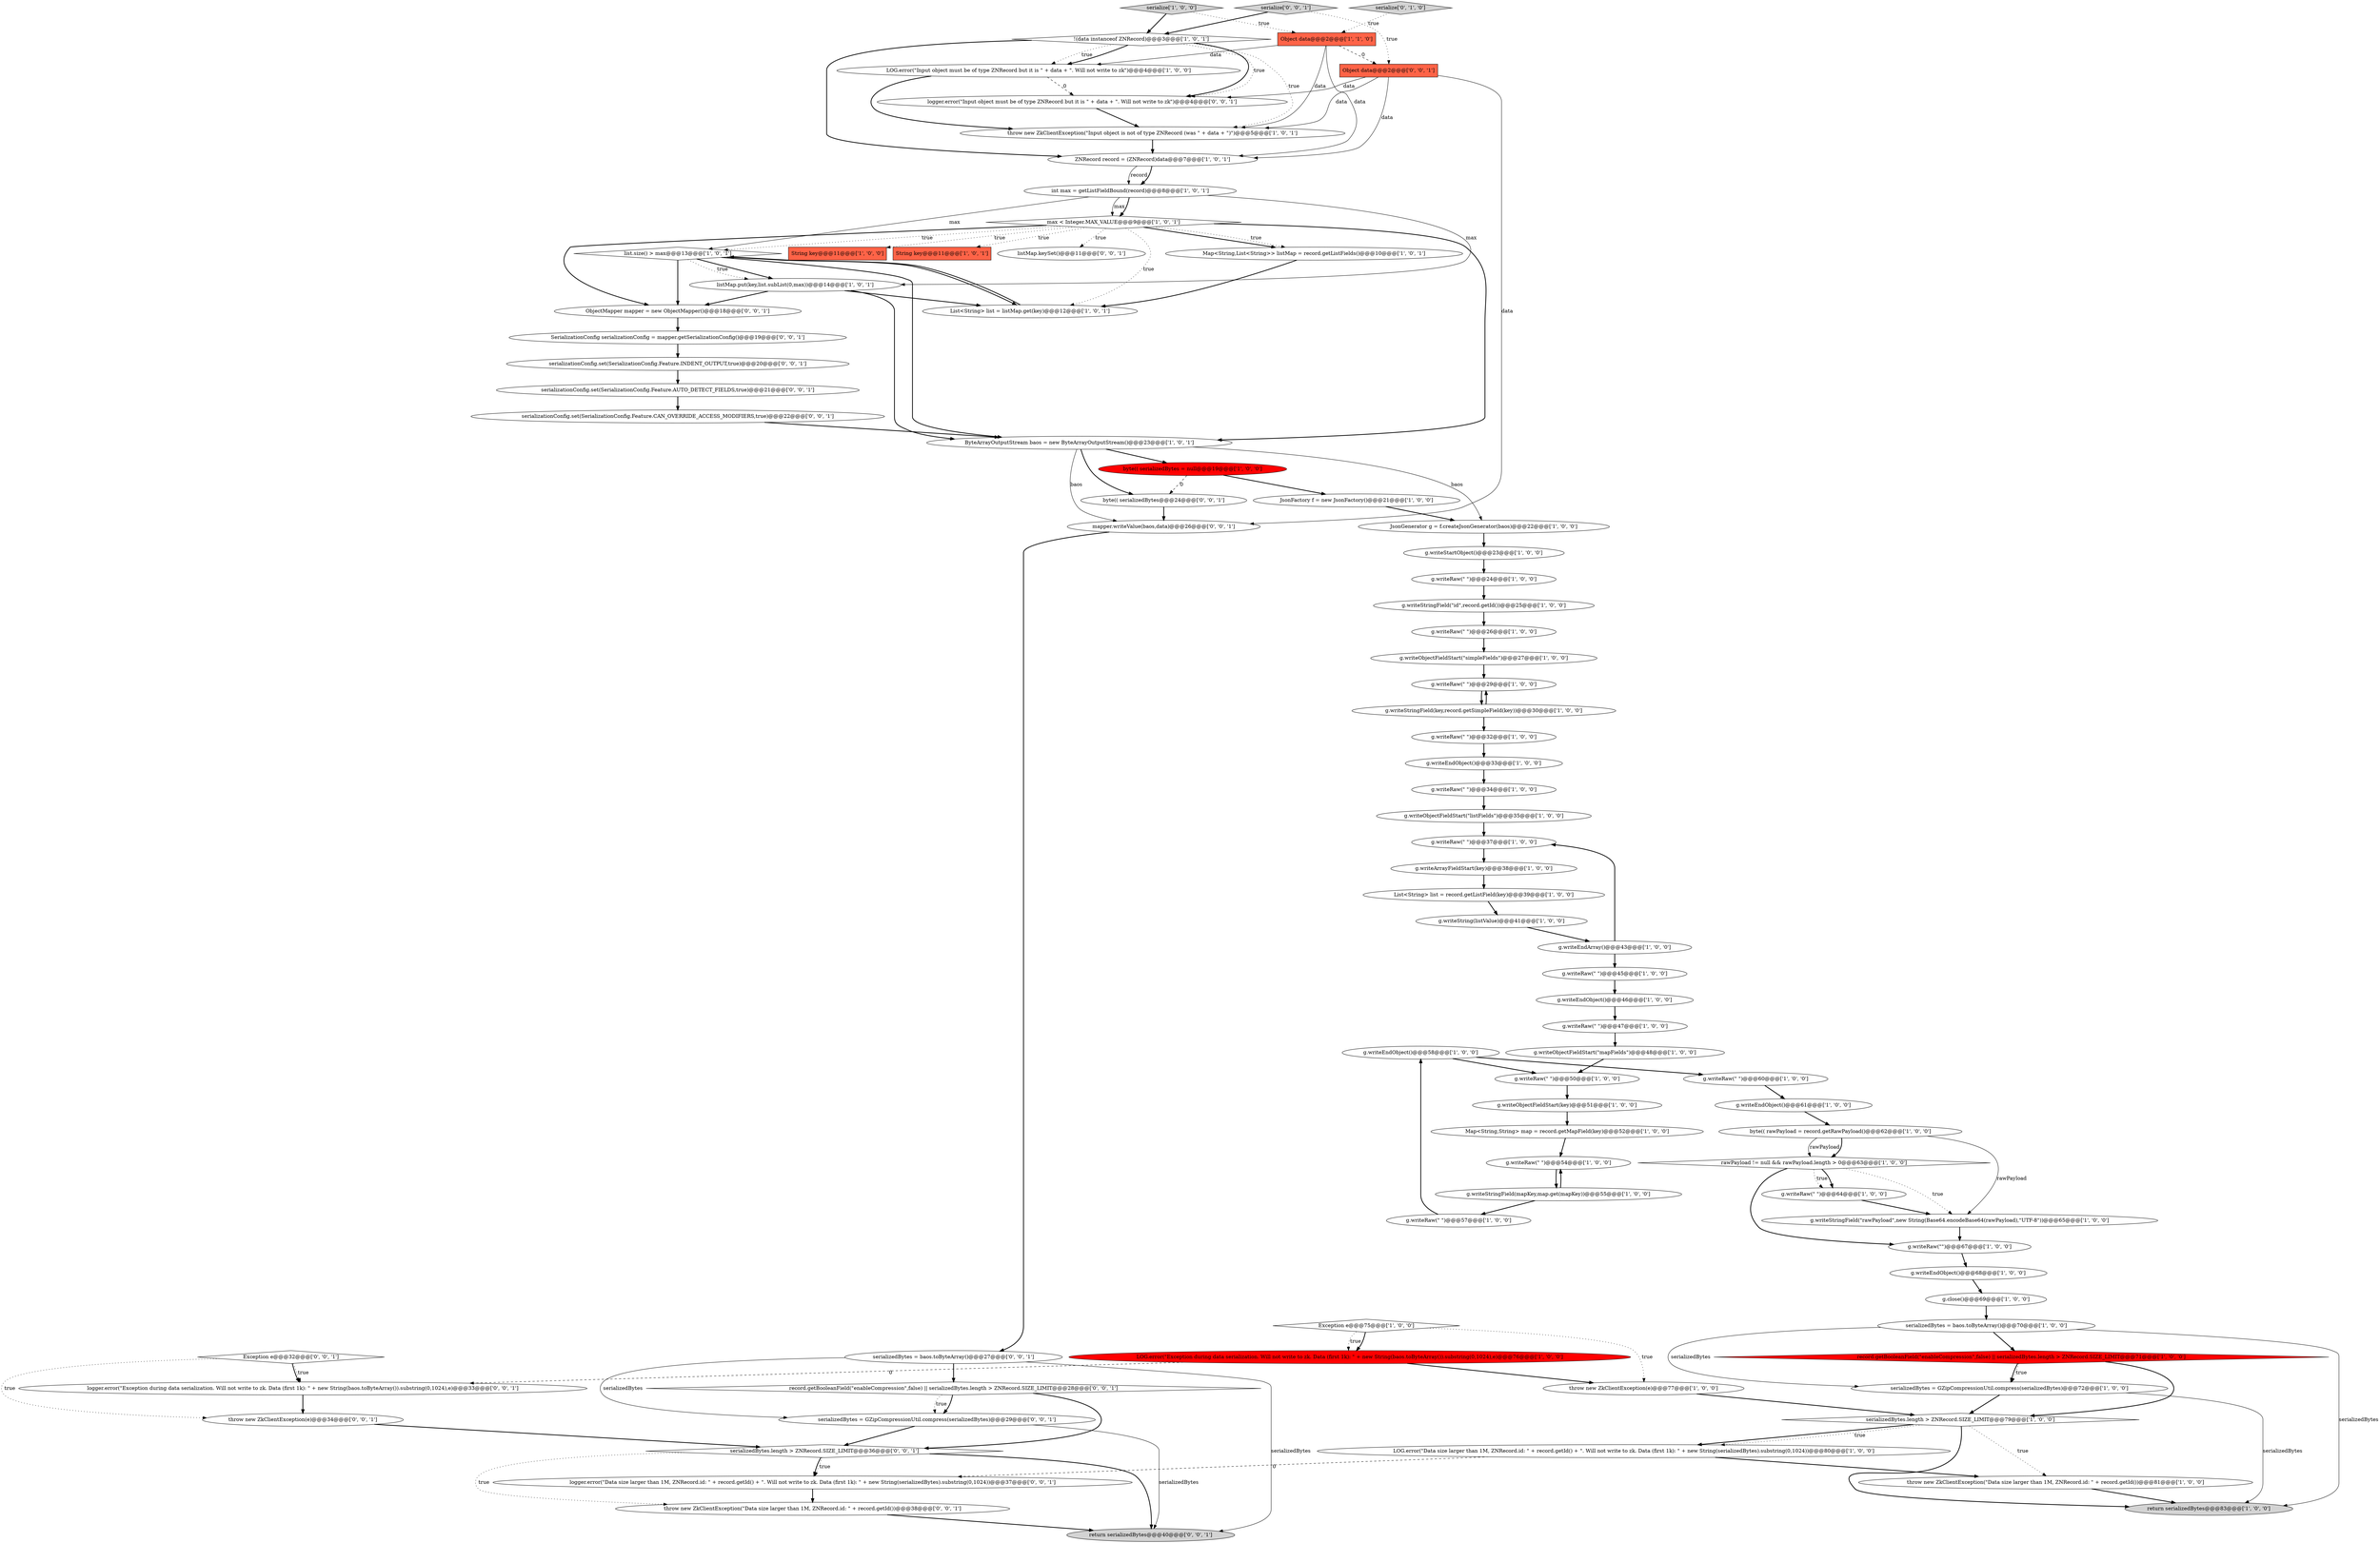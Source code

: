 digraph {
8 [style = filled, label = "g.writeEndObject()@@@58@@@['1', '0', '0']", fillcolor = white, shape = ellipse image = "AAA0AAABBB1BBB"];
23 [style = filled, label = "List<String> list = record.getListField(key)@@@39@@@['1', '0', '0']", fillcolor = white, shape = ellipse image = "AAA0AAABBB1BBB"];
30 [style = filled, label = "g.writeRaw(\"\")@@@67@@@['1', '0', '0']", fillcolor = white, shape = ellipse image = "AAA0AAABBB1BBB"];
7 [style = filled, label = "g.writeStringField(\"id\",record.getId())@@@25@@@['1', '0', '0']", fillcolor = white, shape = ellipse image = "AAA0AAABBB1BBB"];
68 [style = filled, label = "return serializedBytes@@@40@@@['0', '0', '1']", fillcolor = lightgray, shape = ellipse image = "AAA0AAABBB3BBB"];
11 [style = filled, label = "g.writeStringField(key,record.getSimpleField(key))@@@30@@@['1', '0', '0']", fillcolor = white, shape = ellipse image = "AAA0AAABBB1BBB"];
45 [style = filled, label = "JsonFactory f = new JsonFactory()@@@21@@@['1', '0', '0']", fillcolor = white, shape = ellipse image = "AAA0AAABBB1BBB"];
50 [style = filled, label = "g.writeObjectFieldStart(\"simpleFields\")@@@27@@@['1', '0', '0']", fillcolor = white, shape = ellipse image = "AAA0AAABBB1BBB"];
70 [style = filled, label = "record.getBooleanField(\"enableCompression\",false) || serializedBytes.length > ZNRecord.SIZE_LIMIT@@@28@@@['0', '0', '1']", fillcolor = white, shape = diamond image = "AAA0AAABBB3BBB"];
17 [style = filled, label = "List<String> list = listMap.get(key)@@@12@@@['1', '0', '1']", fillcolor = white, shape = ellipse image = "AAA0AAABBB1BBB"];
82 [style = filled, label = "serialize['0', '0', '1']", fillcolor = lightgray, shape = diamond image = "AAA0AAABBB3BBB"];
19 [style = filled, label = "rawPayload != null && rawPayload.length > 0@@@63@@@['1', '0', '0']", fillcolor = white, shape = diamond image = "AAA0AAABBB1BBB"];
12 [style = filled, label = "String key@@@11@@@['1', '0', '0']", fillcolor = tomato, shape = box image = "AAA0AAABBB1BBB"];
85 [style = filled, label = "logger.error(\"Data size larger than 1M, ZNRecord.id: \" + record.getId() + \". Will not write to zk. Data (first 1k): \" + new String(serializedBytes).substring(0,1024))@@@37@@@['0', '0', '1']", fillcolor = white, shape = ellipse image = "AAA0AAABBB3BBB"];
10 [style = filled, label = "g.writeEndObject()@@@33@@@['1', '0', '0']", fillcolor = white, shape = ellipse image = "AAA0AAABBB1BBB"];
33 [style = filled, label = "list.size() > max@@@13@@@['1', '0', '1']", fillcolor = white, shape = diamond image = "AAA0AAABBB1BBB"];
25 [style = filled, label = "g.writeObjectFieldStart(key)@@@51@@@['1', '0', '0']", fillcolor = white, shape = ellipse image = "AAA0AAABBB1BBB"];
41 [style = filled, label = "Map<String,List<String>> listMap = record.getListFields()@@@10@@@['1', '0', '1']", fillcolor = white, shape = ellipse image = "AAA0AAABBB1BBB"];
3 [style = filled, label = "g.writeRaw(\" \")@@@45@@@['1', '0', '0']", fillcolor = white, shape = ellipse image = "AAA0AAABBB1BBB"];
69 [style = filled, label = "serializedBytes = GZipCompressionUtil.compress(serializedBytes)@@@29@@@['0', '0', '1']", fillcolor = white, shape = ellipse image = "AAA0AAABBB3BBB"];
9 [style = filled, label = "ByteArrayOutputStream baos = new ByteArrayOutputStream()@@@23@@@['1', '0', '1']", fillcolor = white, shape = ellipse image = "AAA0AAABBB1BBB"];
38 [style = filled, label = "g.writeRaw(\" \")@@@26@@@['1', '0', '0']", fillcolor = white, shape = ellipse image = "AAA0AAABBB1BBB"];
76 [style = filled, label = "serializedBytes = baos.toByteArray()@@@27@@@['0', '0', '1']", fillcolor = white, shape = ellipse image = "AAA0AAABBB3BBB"];
65 [style = filled, label = "Exception e@@@32@@@['0', '0', '1']", fillcolor = white, shape = diamond image = "AAA0AAABBB3BBB"];
59 [style = filled, label = "g.writeObjectFieldStart(\"mapFields\")@@@48@@@['1', '0', '0']", fillcolor = white, shape = ellipse image = "AAA0AAABBB1BBB"];
34 [style = filled, label = "int max = getListFieldBound(record)@@@8@@@['1', '0', '1']", fillcolor = white, shape = ellipse image = "AAA0AAABBB1BBB"];
47 [style = filled, label = "String key@@@11@@@['1', '0', '1']", fillcolor = tomato, shape = box image = "AAA0AAABBB1BBB"];
14 [style = filled, label = "serializedBytes.length > ZNRecord.SIZE_LIMIT@@@79@@@['1', '0', '0']", fillcolor = white, shape = diamond image = "AAA0AAABBB1BBB"];
26 [style = filled, label = "g.writeRaw(\" \")@@@54@@@['1', '0', '0']", fillcolor = white, shape = ellipse image = "AAA0AAABBB1BBB"];
43 [style = filled, label = "g.writeStringField(\"rawPayload\",new String(Base64.encodeBase64(rawPayload),\"UTF-8\"))@@@65@@@['1', '0', '0']", fillcolor = white, shape = ellipse image = "AAA0AAABBB1BBB"];
55 [style = filled, label = "g.writeString(listValue)@@@41@@@['1', '0', '0']", fillcolor = white, shape = ellipse image = "AAA0AAABBB1BBB"];
13 [style = filled, label = "serializedBytes = baos.toByteArray()@@@70@@@['1', '0', '0']", fillcolor = white, shape = ellipse image = "AAA0AAABBB1BBB"];
67 [style = filled, label = "ObjectMapper mapper = new ObjectMapper()@@@18@@@['0', '0', '1']", fillcolor = white, shape = ellipse image = "AAA0AAABBB3BBB"];
31 [style = filled, label = "g.writeObjectFieldStart(\"listFields\")@@@35@@@['1', '0', '0']", fillcolor = white, shape = ellipse image = "AAA0AAABBB1BBB"];
73 [style = filled, label = "logger.error(\"Input object must be of type ZNRecord but it is \" + data + \". Will not write to zk\")@@@4@@@['0', '0', '1']", fillcolor = white, shape = ellipse image = "AAA0AAABBB3BBB"];
66 [style = filled, label = "serializationConfig.set(SerializationConfig.Feature.CAN_OVERRIDE_ACCESS_MODIFIERS,true)@@@22@@@['0', '0', '1']", fillcolor = white, shape = ellipse image = "AAA0AAABBB3BBB"];
15 [style = filled, label = "LOG.error(\"Data size larger than 1M, ZNRecord.id: \" + record.getId() + \". Will not write to zk. Data (first 1k): \" + new String(serializedBytes).substring(0,1024))@@@80@@@['1', '0', '0']", fillcolor = white, shape = ellipse image = "AAA0AAABBB1BBB"];
27 [style = filled, label = "record.getBooleanField(\"enableCompression\",false) || serializedBytes.length > ZNRecord.SIZE_LIMIT@@@71@@@['1', '0', '0']", fillcolor = red, shape = diamond image = "AAA1AAABBB1BBB"];
4 [style = filled, label = "return serializedBytes@@@83@@@['1', '0', '0']", fillcolor = lightgray, shape = ellipse image = "AAA0AAABBB1BBB"];
21 [style = filled, label = "g.writeArrayFieldStart(key)@@@38@@@['1', '0', '0']", fillcolor = white, shape = ellipse image = "AAA0AAABBB1BBB"];
32 [style = filled, label = "JsonGenerator g = f.createJsonGenerator(baos)@@@22@@@['1', '0', '0']", fillcolor = white, shape = ellipse image = "AAA0AAABBB1BBB"];
49 [style = filled, label = "g.writeEndObject()@@@68@@@['1', '0', '0']", fillcolor = white, shape = ellipse image = "AAA0AAABBB1BBB"];
20 [style = filled, label = "g.writeRaw(\" \")@@@29@@@['1', '0', '0']", fillcolor = white, shape = ellipse image = "AAA0AAABBB1BBB"];
71 [style = filled, label = "listMap.keySet()@@@11@@@['0', '0', '1']", fillcolor = white, shape = ellipse image = "AAA0AAABBB3BBB"];
74 [style = filled, label = "throw new ZkClientException(\"Data size larger than 1M, ZNRecord.id: \" + record.getId())@@@38@@@['0', '0', '1']", fillcolor = white, shape = ellipse image = "AAA0AAABBB3BBB"];
24 [style = filled, label = "g.writeRaw(\" \")@@@60@@@['1', '0', '0']", fillcolor = white, shape = ellipse image = "AAA0AAABBB1BBB"];
44 [style = filled, label = "!(data instanceof ZNRecord)@@@3@@@['1', '0', '1']", fillcolor = white, shape = diamond image = "AAA0AAABBB1BBB"];
16 [style = filled, label = "throw new ZkClientException(\"Input object is not of type ZNRecord (was \" + data + \")\")@@@5@@@['1', '0', '1']", fillcolor = white, shape = ellipse image = "AAA0AAABBB1BBB"];
48 [style = filled, label = "g.writeStringField(mapKey,map.get(mapKey))@@@55@@@['1', '0', '0']", fillcolor = white, shape = ellipse image = "AAA0AAABBB1BBB"];
79 [style = filled, label = "SerializationConfig serializationConfig = mapper.getSerializationConfig()@@@19@@@['0', '0', '1']", fillcolor = white, shape = ellipse image = "AAA0AAABBB3BBB"];
18 [style = filled, label = "g.writeEndArray()@@@43@@@['1', '0', '0']", fillcolor = white, shape = ellipse image = "AAA0AAABBB1BBB"];
5 [style = filled, label = "Object data@@@2@@@['1', '1', '0']", fillcolor = tomato, shape = box image = "AAA0AAABBB1BBB"];
54 [style = filled, label = "serializedBytes = GZipCompressionUtil.compress(serializedBytes)@@@72@@@['1', '0', '0']", fillcolor = white, shape = ellipse image = "AAA0AAABBB1BBB"];
84 [style = filled, label = "serializedBytes.length > ZNRecord.SIZE_LIMIT@@@36@@@['0', '0', '1']", fillcolor = white, shape = diamond image = "AAA0AAABBB3BBB"];
22 [style = filled, label = "LOG.error(\"Exception during data serialization. Will not write to zk. Data (first 1k): \" + new String(baos.toByteArray()).substring(0,1024),e)@@@76@@@['1', '0', '0']", fillcolor = red, shape = ellipse image = "AAA1AAABBB1BBB"];
42 [style = filled, label = "throw new ZkClientException(e)@@@77@@@['1', '0', '0']", fillcolor = white, shape = ellipse image = "AAA0AAABBB1BBB"];
57 [style = filled, label = "Map<String,String> map = record.getMapField(key)@@@52@@@['1', '0', '0']", fillcolor = white, shape = ellipse image = "AAA0AAABBB1BBB"];
81 [style = filled, label = "serializationConfig.set(SerializationConfig.Feature.AUTO_DETECT_FIELDS,true)@@@21@@@['0', '0', '1']", fillcolor = white, shape = ellipse image = "AAA0AAABBB3BBB"];
80 [style = filled, label = "throw new ZkClientException(e)@@@34@@@['0', '0', '1']", fillcolor = white, shape = ellipse image = "AAA0AAABBB3BBB"];
29 [style = filled, label = "g.writeRaw(\" \")@@@50@@@['1', '0', '0']", fillcolor = white, shape = ellipse image = "AAA0AAABBB1BBB"];
46 [style = filled, label = "g.close()@@@69@@@['1', '0', '0']", fillcolor = white, shape = ellipse image = "AAA0AAABBB1BBB"];
1 [style = filled, label = "throw new ZkClientException(\"Data size larger than 1M, ZNRecord.id: \" + record.getId())@@@81@@@['1', '0', '0']", fillcolor = white, shape = ellipse image = "AAA0AAABBB1BBB"];
6 [style = filled, label = "ZNRecord record = (ZNRecord)data@@@7@@@['1', '0', '1']", fillcolor = white, shape = ellipse image = "AAA0AAABBB1BBB"];
60 [style = filled, label = "g.writeRaw(\" \")@@@34@@@['1', '0', '0']", fillcolor = white, shape = ellipse image = "AAA0AAABBB1BBB"];
62 [style = filled, label = "g.writeEndObject()@@@46@@@['1', '0', '0']", fillcolor = white, shape = ellipse image = "AAA0AAABBB1BBB"];
83 [style = filled, label = "Object data@@@2@@@['0', '0', '1']", fillcolor = tomato, shape = box image = "AAA0AAABBB3BBB"];
37 [style = filled, label = "g.writeRaw(\" \")@@@47@@@['1', '0', '0']", fillcolor = white, shape = ellipse image = "AAA0AAABBB1BBB"];
0 [style = filled, label = "LOG.error(\"Input object must be of type ZNRecord but it is \" + data + \". Will not write to zk\")@@@4@@@['1', '0', '0']", fillcolor = white, shape = ellipse image = "AAA0AAABBB1BBB"];
40 [style = filled, label = "g.writeRaw(\" \")@@@24@@@['1', '0', '0']", fillcolor = white, shape = ellipse image = "AAA0AAABBB1BBB"];
2 [style = filled, label = "g.writeRaw(\" \")@@@57@@@['1', '0', '0']", fillcolor = white, shape = ellipse image = "AAA0AAABBB1BBB"];
78 [style = filled, label = "byte(( serializedBytes@@@24@@@['0', '0', '1']", fillcolor = white, shape = ellipse image = "AAA0AAABBB3BBB"];
28 [style = filled, label = "byte(( serializedBytes = null@@@19@@@['1', '0', '0']", fillcolor = red, shape = ellipse image = "AAA1AAABBB1BBB"];
64 [style = filled, label = "serialize['0', '1', '0']", fillcolor = lightgray, shape = diamond image = "AAA0AAABBB2BBB"];
35 [style = filled, label = "max < Integer.MAX_VALUE@@@9@@@['1', '0', '1']", fillcolor = white, shape = diamond image = "AAA0AAABBB1BBB"];
72 [style = filled, label = "serializationConfig.set(SerializationConfig.Feature.INDENT_OUTPUT,true)@@@20@@@['0', '0', '1']", fillcolor = white, shape = ellipse image = "AAA0AAABBB3BBB"];
63 [style = filled, label = "g.writeRaw(\" \")@@@32@@@['1', '0', '0']", fillcolor = white, shape = ellipse image = "AAA0AAABBB1BBB"];
53 [style = filled, label = "g.writeEndObject()@@@61@@@['1', '0', '0']", fillcolor = white, shape = ellipse image = "AAA0AAABBB1BBB"];
77 [style = filled, label = "mapper.writeValue(baos,data)@@@26@@@['0', '0', '1']", fillcolor = white, shape = ellipse image = "AAA0AAABBB3BBB"];
61 [style = filled, label = "Exception e@@@75@@@['1', '0', '0']", fillcolor = white, shape = diamond image = "AAA0AAABBB1BBB"];
75 [style = filled, label = "logger.error(\"Exception during data serialization. Will not write to zk. Data (first 1k): \" + new String(baos.toByteArray()).substring(0,1024),e)@@@33@@@['0', '0', '1']", fillcolor = white, shape = ellipse image = "AAA0AAABBB3BBB"];
52 [style = filled, label = "g.writeRaw(\" \")@@@64@@@['1', '0', '0']", fillcolor = white, shape = ellipse image = "AAA0AAABBB1BBB"];
51 [style = filled, label = "g.writeStartObject()@@@23@@@['1', '0', '0']", fillcolor = white, shape = ellipse image = "AAA0AAABBB1BBB"];
58 [style = filled, label = "g.writeRaw(\" \")@@@37@@@['1', '0', '0']", fillcolor = white, shape = ellipse image = "AAA0AAABBB1BBB"];
39 [style = filled, label = "serialize['1', '0', '0']", fillcolor = lightgray, shape = diamond image = "AAA0AAABBB1BBB"];
56 [style = filled, label = "byte(( rawPayload = record.getRawPayload()@@@62@@@['1', '0', '0']", fillcolor = white, shape = ellipse image = "AAA0AAABBB1BBB"];
36 [style = filled, label = "listMap.put(key,list.subList(0,max))@@@14@@@['1', '0', '1']", fillcolor = white, shape = ellipse image = "AAA0AAABBB1BBB"];
13->54 [style = solid, label="serializedBytes"];
18->3 [style = bold, label=""];
70->69 [style = bold, label=""];
80->84 [style = bold, label=""];
46->13 [style = bold, label=""];
35->41 [style = bold, label=""];
9->77 [style = solid, label="baos"];
30->49 [style = bold, label=""];
65->75 [style = dotted, label="true"];
35->12 [style = dotted, label="true"];
35->71 [style = dotted, label="true"];
70->69 [style = dotted, label="true"];
3->62 [style = bold, label=""];
61->22 [style = dotted, label="true"];
38->50 [style = bold, label=""];
61->22 [style = bold, label=""];
81->66 [style = bold, label=""];
65->80 [style = dotted, label="true"];
35->47 [style = dotted, label="true"];
35->67 [style = bold, label=""];
34->36 [style = solid, label="max"];
9->78 [style = bold, label=""];
84->85 [style = dotted, label="true"];
39->5 [style = dotted, label="true"];
36->67 [style = bold, label=""];
36->17 [style = bold, label=""];
24->53 [style = bold, label=""];
28->45 [style = bold, label=""];
25->57 [style = bold, label=""];
64->5 [style = dotted, label="true"];
1->4 [style = bold, label=""];
82->83 [style = dotted, label="true"];
36->9 [style = bold, label=""];
48->2 [style = bold, label=""];
15->85 [style = dashed, label="0"];
73->16 [style = bold, label=""];
44->73 [style = bold, label=""];
34->35 [style = solid, label="max"];
16->6 [style = bold, label=""];
22->75 [style = dashed, label="0"];
0->73 [style = dashed, label="0"];
83->6 [style = solid, label="data"];
65->75 [style = bold, label=""];
35->33 [style = dotted, label="true"];
70->84 [style = bold, label=""];
83->16 [style = solid, label="data"];
76->68 [style = solid, label="serializedBytes"];
6->34 [style = solid, label="record"];
84->68 [style = bold, label=""];
49->46 [style = bold, label=""];
61->42 [style = dotted, label="true"];
33->36 [style = bold, label=""];
60->31 [style = bold, label=""];
27->54 [style = bold, label=""];
53->56 [style = bold, label=""];
14->15 [style = bold, label=""];
14->1 [style = dotted, label="true"];
34->35 [style = bold, label=""];
26->48 [style = bold, label=""];
32->51 [style = bold, label=""];
14->4 [style = bold, label=""];
21->23 [style = bold, label=""];
10->60 [style = bold, label=""];
63->10 [style = bold, label=""];
8->24 [style = bold, label=""];
22->42 [style = bold, label=""];
5->83 [style = dashed, label="0"];
0->16 [style = bold, label=""];
79->72 [style = bold, label=""];
6->34 [style = bold, label=""];
27->14 [style = bold, label=""];
35->9 [style = bold, label=""];
55->18 [style = bold, label=""];
84->74 [style = dotted, label="true"];
54->4 [style = solid, label="serializedBytes"];
57->26 [style = bold, label=""];
45->32 [style = bold, label=""];
33->67 [style = bold, label=""];
44->0 [style = dotted, label="true"];
42->14 [style = bold, label=""];
48->26 [style = bold, label=""];
9->28 [style = bold, label=""];
51->40 [style = bold, label=""];
52->43 [style = bold, label=""];
5->16 [style = solid, label="data"];
13->27 [style = bold, label=""];
69->68 [style = solid, label="serializedBytes"];
72->81 [style = bold, label=""];
18->58 [style = bold, label=""];
66->9 [style = bold, label=""];
5->0 [style = solid, label="data"];
84->85 [style = bold, label=""];
74->68 [style = bold, label=""];
19->43 [style = dotted, label="true"];
35->41 [style = dotted, label="true"];
76->70 [style = bold, label=""];
9->32 [style = solid, label="baos"];
67->79 [style = bold, label=""];
69->84 [style = bold, label=""];
54->14 [style = bold, label=""];
33->17 [style = bold, label=""];
20->11 [style = bold, label=""];
15->1 [style = bold, label=""];
5->6 [style = solid, label="data"];
11->20 [style = bold, label=""];
75->80 [style = bold, label=""];
85->74 [style = bold, label=""];
27->54 [style = dotted, label="true"];
44->6 [style = bold, label=""];
31->58 [style = bold, label=""];
39->44 [style = bold, label=""];
11->63 [style = bold, label=""];
50->20 [style = bold, label=""];
29->25 [style = bold, label=""];
17->33 [style = bold, label=""];
76->69 [style = solid, label="serializedBytes"];
33->9 [style = bold, label=""];
13->4 [style = solid, label="serializedBytes"];
19->52 [style = dotted, label="true"];
56->43 [style = solid, label="rawPayload"];
43->30 [style = bold, label=""];
33->36 [style = dotted, label="true"];
78->77 [style = bold, label=""];
14->15 [style = dotted, label="true"];
41->17 [style = bold, label=""];
7->38 [style = bold, label=""];
56->19 [style = solid, label="rawPayload"];
40->7 [style = bold, label=""];
19->52 [style = bold, label=""];
59->29 [style = bold, label=""];
77->76 [style = bold, label=""];
28->78 [style = dashed, label="0"];
34->33 [style = solid, label="max"];
83->73 [style = solid, label="data"];
44->73 [style = dotted, label="true"];
62->37 [style = bold, label=""];
37->59 [style = bold, label=""];
56->19 [style = bold, label=""];
58->21 [style = bold, label=""];
35->17 [style = dotted, label="true"];
83->77 [style = solid, label="data"];
8->29 [style = bold, label=""];
82->44 [style = bold, label=""];
44->16 [style = dotted, label="true"];
2->8 [style = bold, label=""];
23->55 [style = bold, label=""];
44->0 [style = bold, label=""];
19->30 [style = bold, label=""];
}
